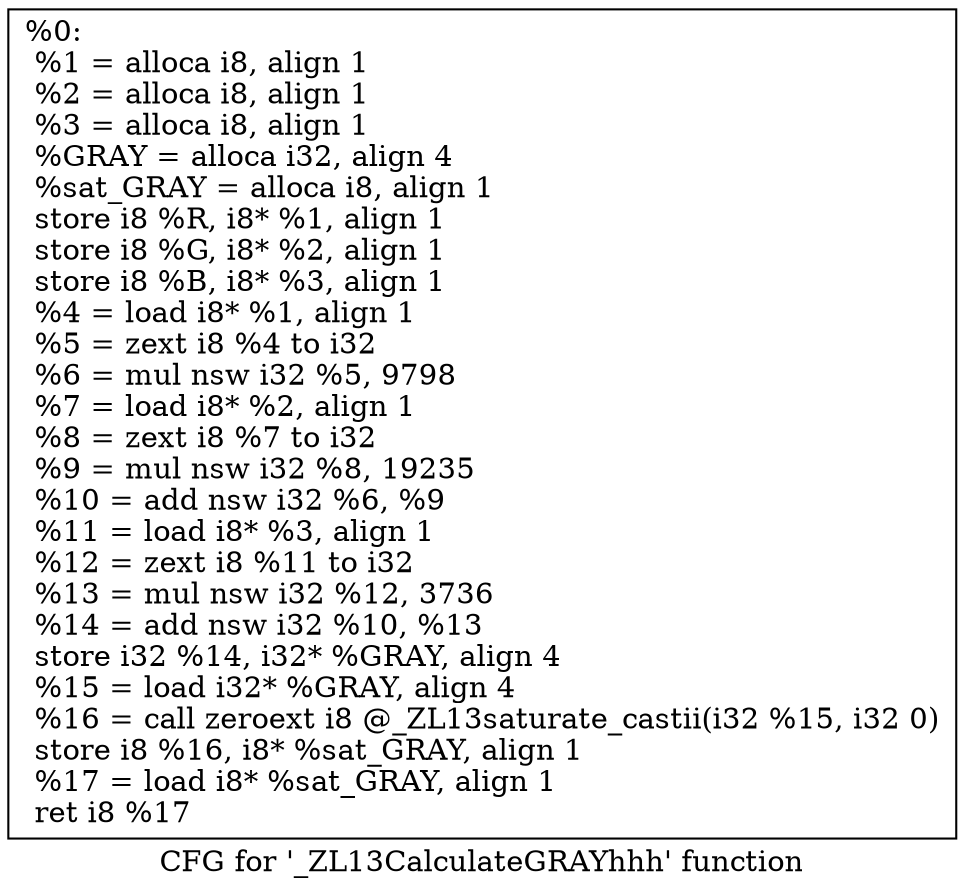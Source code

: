 digraph "CFG for '_ZL13CalculateGRAYhhh' function" {
	label="CFG for '_ZL13CalculateGRAYhhh' function";

	Node0x16044c0 [shape=record,label="{%0:\l  %1 = alloca i8, align 1\l  %2 = alloca i8, align 1\l  %3 = alloca i8, align 1\l  %GRAY = alloca i32, align 4\l  %sat_GRAY = alloca i8, align 1\l  store i8 %R, i8* %1, align 1\l  store i8 %G, i8* %2, align 1\l  store i8 %B, i8* %3, align 1\l  %4 = load i8* %1, align 1\l  %5 = zext i8 %4 to i32\l  %6 = mul nsw i32 %5, 9798\l  %7 = load i8* %2, align 1\l  %8 = zext i8 %7 to i32\l  %9 = mul nsw i32 %8, 19235\l  %10 = add nsw i32 %6, %9\l  %11 = load i8* %3, align 1\l  %12 = zext i8 %11 to i32\l  %13 = mul nsw i32 %12, 3736\l  %14 = add nsw i32 %10, %13\l  store i32 %14, i32* %GRAY, align 4\l  %15 = load i32* %GRAY, align 4\l  %16 = call zeroext i8 @_ZL13saturate_castii(i32 %15, i32 0)\l  store i8 %16, i8* %sat_GRAY, align 1\l  %17 = load i8* %sat_GRAY, align 1\l  ret i8 %17\l}"];
}
